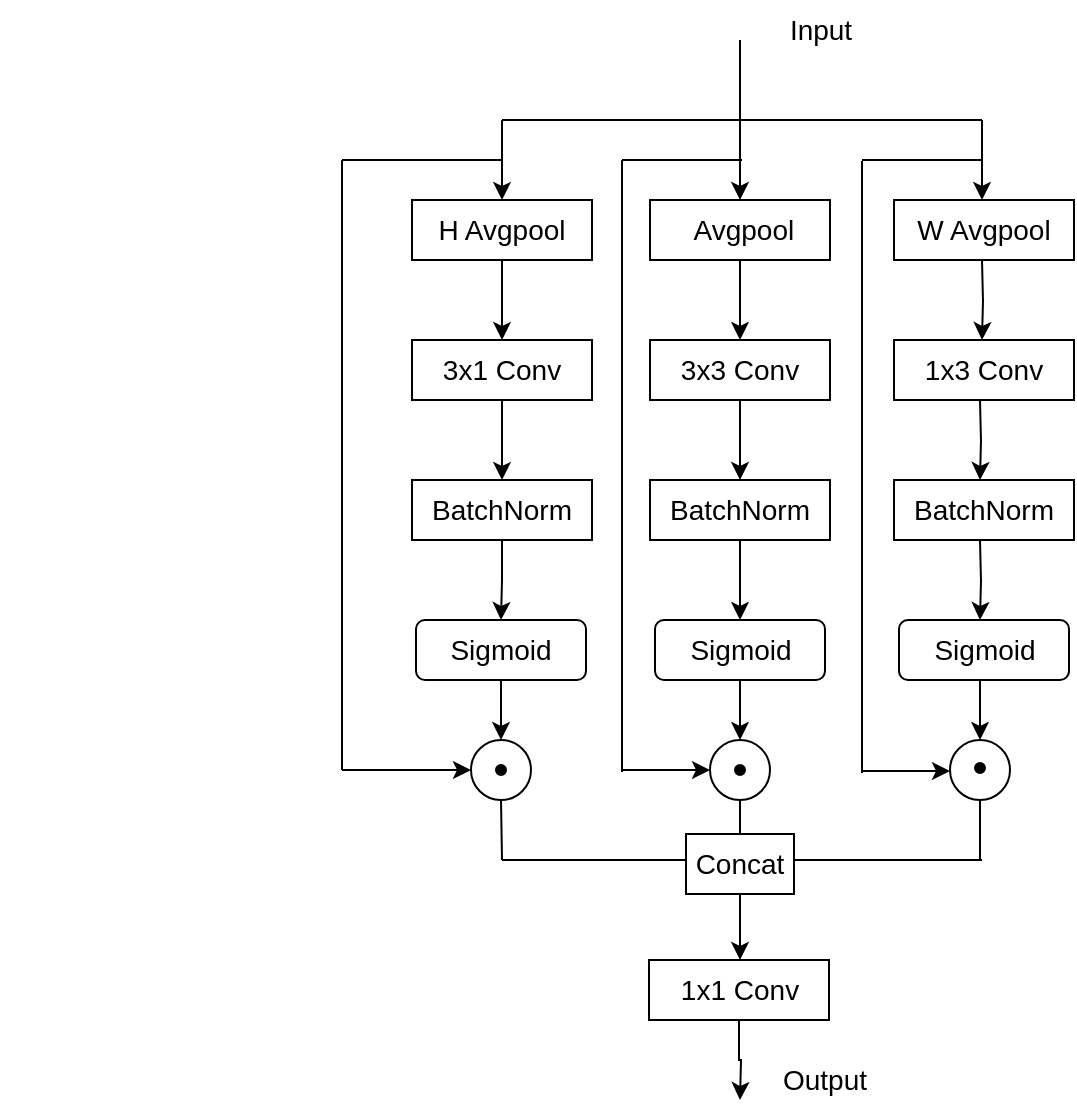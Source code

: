 <mxfile version="20.3.0" type="github">
  <diagram id="OD12084eJvB-rHa-j5aZ" name="第 1 页">
    <mxGraphModel dx="1422" dy="851" grid="1" gridSize="10" guides="1" tooltips="1" connect="1" arrows="1" fold="1" page="1" pageScale="1" pageWidth="827" pageHeight="1169" math="0" shadow="0">
      <root>
        <mxCell id="0" />
        <mxCell id="1" parent="0" />
        <mxCell id="e4gEt2wWb0Jjv1eaQD8x-2" value="" style="endArrow=none;html=1;rounded=0;" edge="1" parent="1">
          <mxGeometry width="50" height="50" relative="1" as="geometry">
            <mxPoint x="399" y="120" as="sourcePoint" />
            <mxPoint x="399" y="80" as="targetPoint" />
          </mxGeometry>
        </mxCell>
        <mxCell id="e4gEt2wWb0Jjv1eaQD8x-3" value="" style="endArrow=none;html=1;rounded=0;" edge="1" parent="1">
          <mxGeometry width="50" height="50" relative="1" as="geometry">
            <mxPoint x="280" y="120" as="sourcePoint" />
            <mxPoint x="400" y="120" as="targetPoint" />
          </mxGeometry>
        </mxCell>
        <mxCell id="e4gEt2wWb0Jjv1eaQD8x-5" value="" style="endArrow=classic;html=1;rounded=0;" edge="1" parent="1">
          <mxGeometry width="50" height="50" relative="1" as="geometry">
            <mxPoint x="280" y="120" as="sourcePoint" />
            <mxPoint x="280" y="160" as="targetPoint" />
          </mxGeometry>
        </mxCell>
        <mxCell id="e4gEt2wWb0Jjv1eaQD8x-13" style="edgeStyle=orthogonalEdgeStyle;rounded=0;orthogonalLoop=1;jettySize=auto;html=1;exitX=0.5;exitY=1;exitDx=0;exitDy=0;fontSize=14;" edge="1" parent="1" source="e4gEt2wWb0Jjv1eaQD8x-6">
          <mxGeometry relative="1" as="geometry">
            <mxPoint x="280" y="230" as="targetPoint" />
            <Array as="points">
              <mxPoint x="280" y="230" />
              <mxPoint x="280" y="230" />
            </Array>
          </mxGeometry>
        </mxCell>
        <mxCell id="e4gEt2wWb0Jjv1eaQD8x-6" value="&lt;font style=&quot;font-size: 14px;&quot;&gt;H Avgpool&lt;/font&gt;" style="rounded=0;whiteSpace=wrap;html=1;" vertex="1" parent="1">
          <mxGeometry x="235" y="160" width="90" height="30" as="geometry" />
        </mxCell>
        <mxCell id="e4gEt2wWb0Jjv1eaQD8x-7" value="" style="endArrow=classic;html=1;rounded=0;fontSize=14;" edge="1" parent="1">
          <mxGeometry width="50" height="50" relative="1" as="geometry">
            <mxPoint x="399" y="120" as="sourcePoint" />
            <mxPoint x="399" y="160" as="targetPoint" />
          </mxGeometry>
        </mxCell>
        <mxCell id="e4gEt2wWb0Jjv1eaQD8x-17" style="edgeStyle=orthogonalEdgeStyle;rounded=0;orthogonalLoop=1;jettySize=auto;html=1;exitX=0.5;exitY=1;exitDx=0;exitDy=0;entryX=0.5;entryY=0;entryDx=0;entryDy=0;fontSize=14;" edge="1" parent="1" source="e4gEt2wWb0Jjv1eaQD8x-8" target="e4gEt2wWb0Jjv1eaQD8x-15">
          <mxGeometry relative="1" as="geometry" />
        </mxCell>
        <mxCell id="e4gEt2wWb0Jjv1eaQD8x-8" value="&lt;font style=&quot;font-size: 14px;&quot;&gt;&amp;nbsp;Avgpool&lt;/font&gt;" style="rounded=0;whiteSpace=wrap;html=1;" vertex="1" parent="1">
          <mxGeometry x="354" y="160" width="90" height="30" as="geometry" />
        </mxCell>
        <mxCell id="e4gEt2wWb0Jjv1eaQD8x-9" value="" style="endArrow=none;html=1;rounded=0;fontSize=14;" edge="1" parent="1">
          <mxGeometry width="50" height="50" relative="1" as="geometry">
            <mxPoint x="400" y="120" as="sourcePoint" />
            <mxPoint x="520" y="120" as="targetPoint" />
          </mxGeometry>
        </mxCell>
        <mxCell id="e4gEt2wWb0Jjv1eaQD8x-10" value="" style="endArrow=classic;html=1;rounded=0;fontSize=14;" edge="1" parent="1">
          <mxGeometry width="50" height="50" relative="1" as="geometry">
            <mxPoint x="520" y="120" as="sourcePoint" />
            <mxPoint x="520" y="160" as="targetPoint" />
          </mxGeometry>
        </mxCell>
        <mxCell id="e4gEt2wWb0Jjv1eaQD8x-18" style="edgeStyle=orthogonalEdgeStyle;rounded=0;orthogonalLoop=1;jettySize=auto;html=1;exitX=0.5;exitY=1;exitDx=0;exitDy=0;entryX=0.5;entryY=0;entryDx=0;entryDy=0;fontSize=14;" edge="1" parent="1">
          <mxGeometry relative="1" as="geometry">
            <mxPoint x="520" y="190" as="sourcePoint" />
            <mxPoint x="520" y="230" as="targetPoint" />
          </mxGeometry>
        </mxCell>
        <mxCell id="e4gEt2wWb0Jjv1eaQD8x-11" value="&lt;font style=&quot;font-size: 14px;&quot;&gt;W Avgpool&lt;/font&gt;" style="rounded=0;whiteSpace=wrap;html=1;" vertex="1" parent="1">
          <mxGeometry x="476" y="160" width="90" height="30" as="geometry" />
        </mxCell>
        <mxCell id="e4gEt2wWb0Jjv1eaQD8x-14" value="&lt;span style=&quot;font-size: 14px;&quot;&gt;3x1 Conv&lt;/span&gt;" style="rounded=0;whiteSpace=wrap;html=1;" vertex="1" parent="1">
          <mxGeometry x="235" y="230" width="90" height="30" as="geometry" />
        </mxCell>
        <mxCell id="e4gEt2wWb0Jjv1eaQD8x-23" style="edgeStyle=orthogonalEdgeStyle;rounded=0;orthogonalLoop=1;jettySize=auto;html=1;exitX=0.5;exitY=1;exitDx=0;exitDy=0;entryX=0.5;entryY=0;entryDx=0;entryDy=0;fontSize=14;" edge="1" parent="1" source="e4gEt2wWb0Jjv1eaQD8x-15" target="e4gEt2wWb0Jjv1eaQD8x-21">
          <mxGeometry relative="1" as="geometry" />
        </mxCell>
        <mxCell id="e4gEt2wWb0Jjv1eaQD8x-15" value="&lt;span style=&quot;font-size: 14px;&quot;&gt;3x3 Conv&lt;/span&gt;" style="rounded=0;whiteSpace=wrap;html=1;" vertex="1" parent="1">
          <mxGeometry x="354" y="230" width="90" height="30" as="geometry" />
        </mxCell>
        <mxCell id="e4gEt2wWb0Jjv1eaQD8x-24" style="edgeStyle=orthogonalEdgeStyle;rounded=0;orthogonalLoop=1;jettySize=auto;html=1;exitX=0.5;exitY=1;exitDx=0;exitDy=0;entryX=0.5;entryY=0;entryDx=0;entryDy=0;fontSize=14;" edge="1" parent="1">
          <mxGeometry relative="1" as="geometry">
            <mxPoint x="519" y="260" as="sourcePoint" />
            <mxPoint x="519" y="300" as="targetPoint" />
          </mxGeometry>
        </mxCell>
        <mxCell id="e4gEt2wWb0Jjv1eaQD8x-16" value="&lt;span style=&quot;font-size: 14px;&quot;&gt;1x3 Conv&lt;/span&gt;" style="rounded=0;whiteSpace=wrap;html=1;" vertex="1" parent="1">
          <mxGeometry x="476" y="230" width="90" height="30" as="geometry" />
        </mxCell>
        <mxCell id="e4gEt2wWb0Jjv1eaQD8x-19" value="" style="endArrow=classic;html=1;rounded=0;fontSize=14;exitX=0.5;exitY=1;exitDx=0;exitDy=0;" edge="1" parent="1" source="e4gEt2wWb0Jjv1eaQD8x-14">
          <mxGeometry width="50" height="50" relative="1" as="geometry">
            <mxPoint x="340" y="270" as="sourcePoint" />
            <mxPoint x="280" y="300" as="targetPoint" />
          </mxGeometry>
        </mxCell>
        <mxCell id="e4gEt2wWb0Jjv1eaQD8x-29" style="edgeStyle=orthogonalEdgeStyle;rounded=0;orthogonalLoop=1;jettySize=auto;html=1;exitX=0.5;exitY=1;exitDx=0;exitDy=0;entryX=0.5;entryY=0;entryDx=0;entryDy=0;fontSize=14;" edge="1" parent="1" source="e4gEt2wWb0Jjv1eaQD8x-20" target="e4gEt2wWb0Jjv1eaQD8x-26">
          <mxGeometry relative="1" as="geometry" />
        </mxCell>
        <mxCell id="e4gEt2wWb0Jjv1eaQD8x-20" value="&lt;span style=&quot;font-size: 14px;&quot;&gt;BatchNorm&lt;/span&gt;" style="rounded=0;whiteSpace=wrap;html=1;" vertex="1" parent="1">
          <mxGeometry x="235" y="300" width="90" height="30" as="geometry" />
        </mxCell>
        <mxCell id="e4gEt2wWb0Jjv1eaQD8x-30" style="edgeStyle=orthogonalEdgeStyle;rounded=0;orthogonalLoop=1;jettySize=auto;html=1;exitX=0.5;exitY=1;exitDx=0;exitDy=0;entryX=0.5;entryY=0;entryDx=0;entryDy=0;fontSize=14;" edge="1" parent="1" source="e4gEt2wWb0Jjv1eaQD8x-21" target="e4gEt2wWb0Jjv1eaQD8x-27">
          <mxGeometry relative="1" as="geometry" />
        </mxCell>
        <mxCell id="e4gEt2wWb0Jjv1eaQD8x-21" value="&lt;span style=&quot;font-size: 14px;&quot;&gt;BatchNorm&lt;/span&gt;" style="rounded=0;whiteSpace=wrap;html=1;" vertex="1" parent="1">
          <mxGeometry x="354" y="300" width="90" height="30" as="geometry" />
        </mxCell>
        <mxCell id="e4gEt2wWb0Jjv1eaQD8x-31" style="edgeStyle=orthogonalEdgeStyle;rounded=0;orthogonalLoop=1;jettySize=auto;html=1;exitX=0.5;exitY=1;exitDx=0;exitDy=0;entryX=0.5;entryY=0;entryDx=0;entryDy=0;fontSize=14;" edge="1" parent="1">
          <mxGeometry relative="1" as="geometry">
            <mxPoint x="519" y="330" as="sourcePoint" />
            <mxPoint x="519" y="370" as="targetPoint" />
          </mxGeometry>
        </mxCell>
        <mxCell id="e4gEt2wWb0Jjv1eaQD8x-22" value="&lt;span style=&quot;font-size: 14px;&quot;&gt;BatchNorm&lt;/span&gt;" style="rounded=0;whiteSpace=wrap;html=1;" vertex="1" parent="1">
          <mxGeometry x="476" y="300" width="90" height="30" as="geometry" />
        </mxCell>
        <mxCell id="e4gEt2wWb0Jjv1eaQD8x-35" style="edgeStyle=orthogonalEdgeStyle;rounded=0;orthogonalLoop=1;jettySize=auto;html=1;exitX=0.5;exitY=1;exitDx=0;exitDy=0;entryX=0.5;entryY=0;entryDx=0;entryDy=0;fontSize=14;" edge="1" parent="1" source="e4gEt2wWb0Jjv1eaQD8x-26" target="e4gEt2wWb0Jjv1eaQD8x-32">
          <mxGeometry relative="1" as="geometry" />
        </mxCell>
        <mxCell id="e4gEt2wWb0Jjv1eaQD8x-26" value="Sigmoid" style="rounded=1;whiteSpace=wrap;html=1;fontSize=14;" vertex="1" parent="1">
          <mxGeometry x="237" y="370" width="85" height="30" as="geometry" />
        </mxCell>
        <mxCell id="e4gEt2wWb0Jjv1eaQD8x-36" style="edgeStyle=orthogonalEdgeStyle;rounded=0;orthogonalLoop=1;jettySize=auto;html=1;exitX=0.5;exitY=1;exitDx=0;exitDy=0;entryX=0.5;entryY=0;entryDx=0;entryDy=0;fontSize=14;" edge="1" parent="1" source="e4gEt2wWb0Jjv1eaQD8x-27">
          <mxGeometry relative="1" as="geometry">
            <mxPoint x="399" y="430" as="targetPoint" />
          </mxGeometry>
        </mxCell>
        <mxCell id="e4gEt2wWb0Jjv1eaQD8x-27" value="Sigmoid" style="rounded=1;whiteSpace=wrap;html=1;fontSize=14;" vertex="1" parent="1">
          <mxGeometry x="356.5" y="370" width="85" height="30" as="geometry" />
        </mxCell>
        <mxCell id="e4gEt2wWb0Jjv1eaQD8x-37" style="edgeStyle=orthogonalEdgeStyle;rounded=0;orthogonalLoop=1;jettySize=auto;html=1;exitX=0.5;exitY=1;exitDx=0;exitDy=0;entryX=0.5;entryY=0;entryDx=0;entryDy=0;fontSize=14;" edge="1" parent="1">
          <mxGeometry relative="1" as="geometry">
            <mxPoint x="519" y="400" as="sourcePoint" />
            <mxPoint x="519" y="430" as="targetPoint" />
          </mxGeometry>
        </mxCell>
        <mxCell id="e4gEt2wWb0Jjv1eaQD8x-28" value="Sigmoid" style="rounded=1;whiteSpace=wrap;html=1;fontSize=14;" vertex="1" parent="1">
          <mxGeometry x="478.5" y="370" width="85" height="30" as="geometry" />
        </mxCell>
        <mxCell id="e4gEt2wWb0Jjv1eaQD8x-32" value="" style="ellipse;whiteSpace=wrap;html=1;aspect=fixed;fontSize=14;" vertex="1" parent="1">
          <mxGeometry x="264.5" y="430" width="30" height="30" as="geometry" />
        </mxCell>
        <mxCell id="e4gEt2wWb0Jjv1eaQD8x-38" value="" style="ellipse;whiteSpace=wrap;html=1;aspect=fixed;fontSize=14;" vertex="1" parent="1">
          <mxGeometry x="30" y="290" as="geometry" />
        </mxCell>
        <mxCell id="e4gEt2wWb0Jjv1eaQD8x-39" value="" style="ellipse;whiteSpace=wrap;html=1;aspect=fixed;fontSize=14;strokeColor=#000000;fillColor=#000000;" vertex="1" parent="1">
          <mxGeometry x="277" y="442.5" width="5" height="5" as="geometry" />
        </mxCell>
        <mxCell id="e4gEt2wWb0Jjv1eaQD8x-42" value="" style="ellipse;whiteSpace=wrap;html=1;aspect=fixed;fontSize=14;" vertex="1" parent="1">
          <mxGeometry x="384" y="430" width="30" height="30" as="geometry" />
        </mxCell>
        <mxCell id="e4gEt2wWb0Jjv1eaQD8x-43" value="" style="ellipse;whiteSpace=wrap;html=1;aspect=fixed;fontSize=14;strokeColor=#000000;fillColor=#000000;" vertex="1" parent="1">
          <mxGeometry x="396.5" y="442.5" width="5" height="5" as="geometry" />
        </mxCell>
        <mxCell id="e4gEt2wWb0Jjv1eaQD8x-46" value="" style="ellipse;whiteSpace=wrap;html=1;aspect=fixed;fontSize=14;" vertex="1" parent="1">
          <mxGeometry x="504" y="430" width="30" height="30" as="geometry" />
        </mxCell>
        <mxCell id="e4gEt2wWb0Jjv1eaQD8x-47" value="" style="ellipse;whiteSpace=wrap;html=1;aspect=fixed;fontSize=14;strokeColor=#000000;fillColor=#000000;" vertex="1" parent="1">
          <mxGeometry x="516.5" y="441.5" width="5" height="5" as="geometry" />
        </mxCell>
        <mxCell id="e4gEt2wWb0Jjv1eaQD8x-54" value="" style="endArrow=none;html=1;rounded=0;fontSize=14;" edge="1" parent="1">
          <mxGeometry width="50" height="50" relative="1" as="geometry">
            <mxPoint x="200" y="140" as="sourcePoint" />
            <mxPoint x="280" y="140" as="targetPoint" />
          </mxGeometry>
        </mxCell>
        <mxCell id="e4gEt2wWb0Jjv1eaQD8x-55" value="" style="endArrow=none;html=1;rounded=0;fontSize=14;" edge="1" parent="1">
          <mxGeometry width="50" height="50" relative="1" as="geometry">
            <mxPoint x="200" y="445" as="sourcePoint" />
            <mxPoint x="200" y="140" as="targetPoint" />
          </mxGeometry>
        </mxCell>
        <mxCell id="e4gEt2wWb0Jjv1eaQD8x-56" value="" style="endArrow=classic;html=1;rounded=0;fontSize=14;entryX=0;entryY=0.5;entryDx=0;entryDy=0;" edge="1" parent="1" target="e4gEt2wWb0Jjv1eaQD8x-32">
          <mxGeometry width="50" height="50" relative="1" as="geometry">
            <mxPoint x="200" y="445" as="sourcePoint" />
            <mxPoint x="260" y="444" as="targetPoint" />
          </mxGeometry>
        </mxCell>
        <mxCell id="e4gEt2wWb0Jjv1eaQD8x-96" value="" style="endArrow=none;html=1;rounded=0;fontSize=14;" edge="1" parent="1">
          <mxGeometry width="50" height="50" relative="1" as="geometry">
            <mxPoint x="340" y="140" as="sourcePoint" />
            <mxPoint x="400" y="140" as="targetPoint" />
          </mxGeometry>
        </mxCell>
        <mxCell id="e4gEt2wWb0Jjv1eaQD8x-97" value="" style="endArrow=none;html=1;rounded=0;fontSize=14;" edge="1" parent="1">
          <mxGeometry width="50" height="50" relative="1" as="geometry">
            <mxPoint x="340" y="446" as="sourcePoint" />
            <mxPoint x="340" y="140" as="targetPoint" />
          </mxGeometry>
        </mxCell>
        <mxCell id="e4gEt2wWb0Jjv1eaQD8x-98" value="" style="endArrow=classic;html=1;rounded=0;fontSize=14;" edge="1" parent="1">
          <mxGeometry width="50" height="50" relative="1" as="geometry">
            <mxPoint x="340" y="445" as="sourcePoint" />
            <mxPoint x="384" y="445" as="targetPoint" />
          </mxGeometry>
        </mxCell>
        <mxCell id="e4gEt2wWb0Jjv1eaQD8x-99" value="" style="endArrow=none;html=1;rounded=0;fontSize=14;" edge="1" parent="1">
          <mxGeometry width="50" height="50" relative="1" as="geometry">
            <mxPoint x="460" y="446.5" as="sourcePoint" />
            <mxPoint x="460" y="140.5" as="targetPoint" />
          </mxGeometry>
        </mxCell>
        <mxCell id="e4gEt2wWb0Jjv1eaQD8x-100" value="" style="endArrow=classic;html=1;rounded=0;fontSize=14;" edge="1" parent="1">
          <mxGeometry width="50" height="50" relative="1" as="geometry">
            <mxPoint x="460" y="445.5" as="sourcePoint" />
            <mxPoint x="504" y="445.5" as="targetPoint" />
          </mxGeometry>
        </mxCell>
        <mxCell id="e4gEt2wWb0Jjv1eaQD8x-101" value="" style="endArrow=none;html=1;rounded=0;fontSize=14;" edge="1" parent="1">
          <mxGeometry width="50" height="50" relative="1" as="geometry">
            <mxPoint x="460" y="140" as="sourcePoint" />
            <mxPoint x="520" y="140" as="targetPoint" />
          </mxGeometry>
        </mxCell>
        <mxCell id="e4gEt2wWb0Jjv1eaQD8x-103" value="" style="endArrow=none;html=1;rounded=0;fontSize=14;entryX=0.5;entryY=1;entryDx=0;entryDy=0;" edge="1" parent="1" target="e4gEt2wWb0Jjv1eaQD8x-32">
          <mxGeometry width="50" height="50" relative="1" as="geometry">
            <mxPoint x="280" y="490" as="sourcePoint" />
            <mxPoint x="330" y="500" as="targetPoint" />
          </mxGeometry>
        </mxCell>
        <mxCell id="e4gEt2wWb0Jjv1eaQD8x-104" value="" style="endArrow=none;html=1;rounded=0;fontSize=14;" edge="1" parent="1">
          <mxGeometry width="50" height="50" relative="1" as="geometry">
            <mxPoint x="280" y="490" as="sourcePoint" />
            <mxPoint x="380" y="490" as="targetPoint" />
          </mxGeometry>
        </mxCell>
        <mxCell id="e4gEt2wWb0Jjv1eaQD8x-105" value="" style="endArrow=none;html=1;rounded=0;fontSize=14;entryX=0.5;entryY=1;entryDx=0;entryDy=0;startArrow=none;exitX=0.5;exitY=0;exitDx=0;exitDy=0;" edge="1" parent="1" source="e4gEt2wWb0Jjv1eaQD8x-110" target="e4gEt2wWb0Jjv1eaQD8x-42">
          <mxGeometry width="50" height="50" relative="1" as="geometry">
            <mxPoint x="399" y="470" as="sourcePoint" />
            <mxPoint x="440" y="510" as="targetPoint" />
          </mxGeometry>
        </mxCell>
        <mxCell id="e4gEt2wWb0Jjv1eaQD8x-106" value="" style="endArrow=none;html=1;rounded=0;fontSize=14;entryX=0.5;entryY=1;entryDx=0;entryDy=0;" edge="1" parent="1" target="e4gEt2wWb0Jjv1eaQD8x-46">
          <mxGeometry width="50" height="50" relative="1" as="geometry">
            <mxPoint x="519" y="490" as="sourcePoint" />
            <mxPoint x="530" y="500" as="targetPoint" />
          </mxGeometry>
        </mxCell>
        <mxCell id="e4gEt2wWb0Jjv1eaQD8x-107" value="" style="endArrow=none;html=1;rounded=0;fontSize=14;" edge="1" parent="1">
          <mxGeometry width="50" height="50" relative="1" as="geometry">
            <mxPoint x="420" y="490" as="sourcePoint" />
            <mxPoint x="520" y="490" as="targetPoint" />
          </mxGeometry>
        </mxCell>
        <mxCell id="e4gEt2wWb0Jjv1eaQD8x-111" style="edgeStyle=orthogonalEdgeStyle;rounded=0;orthogonalLoop=1;jettySize=auto;html=1;exitX=0.5;exitY=1;exitDx=0;exitDy=0;fontSize=14;" edge="1" parent="1" source="e4gEt2wWb0Jjv1eaQD8x-110">
          <mxGeometry relative="1" as="geometry">
            <mxPoint x="399" y="540" as="targetPoint" />
          </mxGeometry>
        </mxCell>
        <mxCell id="e4gEt2wWb0Jjv1eaQD8x-110" value="Concat" style="rounded=0;whiteSpace=wrap;html=1;strokeColor=#000000;fontSize=14;fillColor=#FFFFFF;" vertex="1" parent="1">
          <mxGeometry x="372" y="477" width="54" height="30" as="geometry" />
        </mxCell>
        <mxCell id="e4gEt2wWb0Jjv1eaQD8x-113" style="edgeStyle=orthogonalEdgeStyle;rounded=0;orthogonalLoop=1;jettySize=auto;html=1;exitX=0.5;exitY=1;exitDx=0;exitDy=0;fontSize=14;" edge="1" parent="1" source="e4gEt2wWb0Jjv1eaQD8x-112">
          <mxGeometry relative="1" as="geometry">
            <mxPoint x="399" y="610" as="targetPoint" />
          </mxGeometry>
        </mxCell>
        <mxCell id="e4gEt2wWb0Jjv1eaQD8x-112" value="&lt;span style=&quot;font-size: 14px;&quot;&gt;1x1 Conv&lt;/span&gt;" style="rounded=0;whiteSpace=wrap;html=1;" vertex="1" parent="1">
          <mxGeometry x="353.5" y="540" width="90" height="30" as="geometry" />
        </mxCell>
        <mxCell id="e4gEt2wWb0Jjv1eaQD8x-114" value="&lt;font style=&quot;font-size: 14px;&quot;&gt;Input&lt;/font&gt;" style="text;html=1;align=center;verticalAlign=middle;resizable=0;points=[];autosize=1;strokeColor=none;fillColor=none;fontSize=14;" vertex="1" parent="1">
          <mxGeometry x="414" y="60" width="50" height="30" as="geometry" />
        </mxCell>
        <mxCell id="e4gEt2wWb0Jjv1eaQD8x-115" value="Output" style="text;html=1;align=center;verticalAlign=middle;resizable=0;points=[];autosize=1;strokeColor=none;fillColor=none;fontSize=14;" vertex="1" parent="1">
          <mxGeometry x="406" y="585" width="70" height="30" as="geometry" />
        </mxCell>
      </root>
    </mxGraphModel>
  </diagram>
</mxfile>
